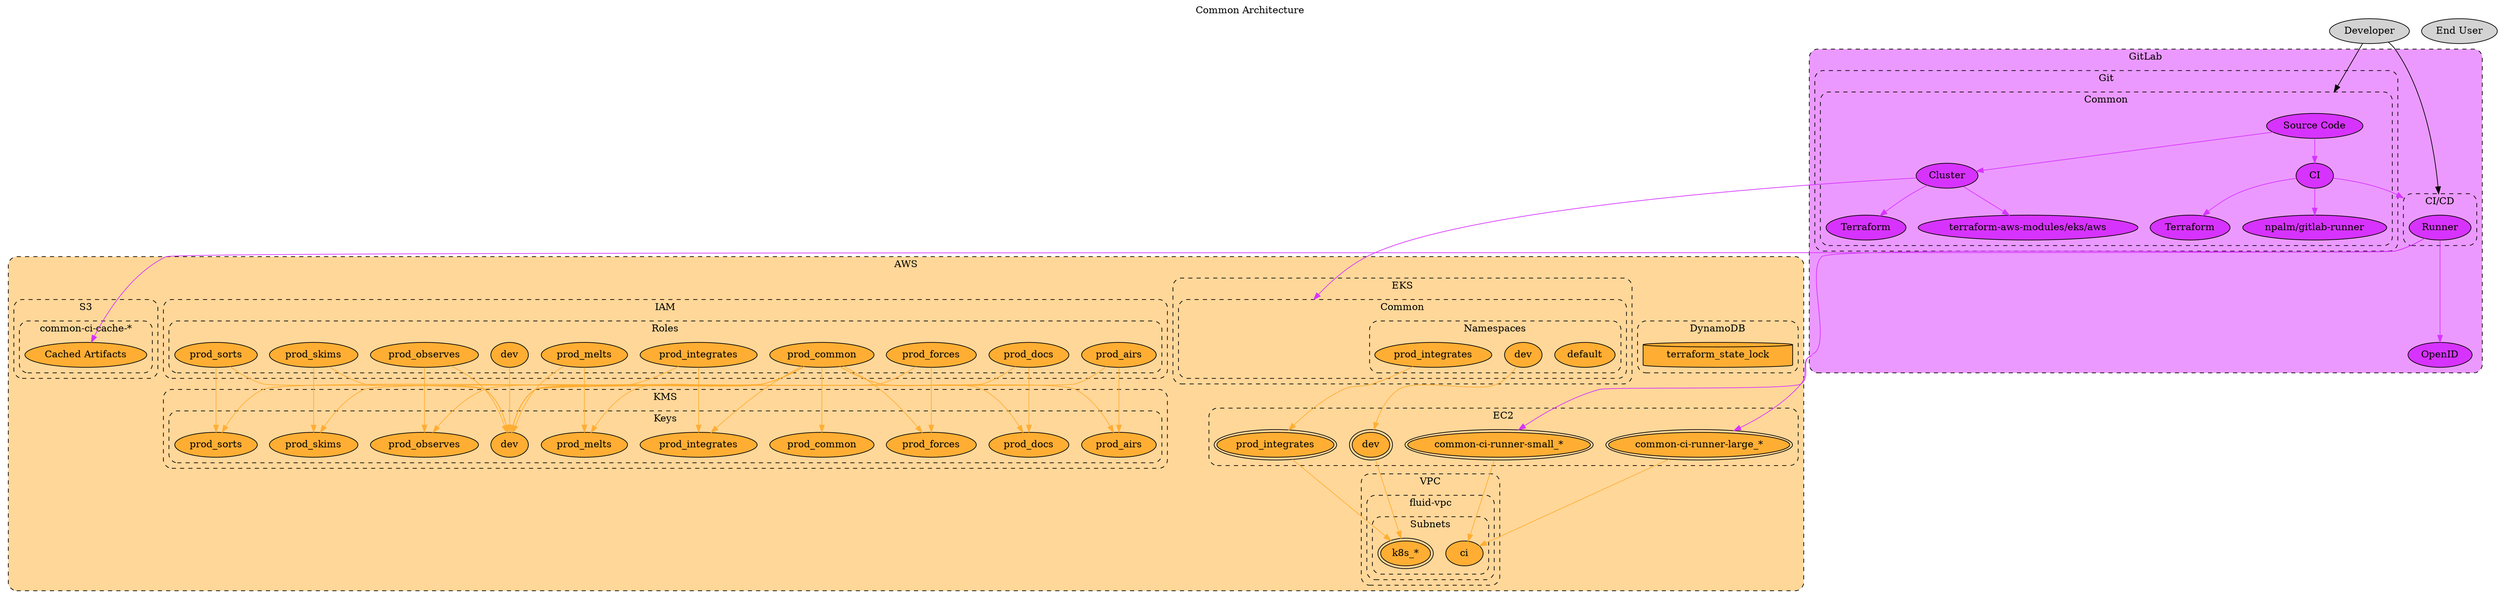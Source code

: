 // SPDX-FileCopyrightText: 2022 Fluid Attacks <development@fluidattacks.com>
//
// SPDX-License-Identifier: MPL-2.0

digraph common {
  label="Common Architecture"
  labelloc="t"
  compound="true"
  concentrate="true"
  scale="scalexy"

  node[style="filled"]
  graph[style="dashed,rounded"]

  subgraph cluster_aws {
    label="AWS"
    bgcolor="0.1 0.4 1.0"
    node[fillcolor="0.1 0.8 1.0"]

    subgraph cluster_aws_dynamodb {
      label="DynamoDB"

      cluster_aws_dynamodb_common_terraform_state_lock[label="terraform_state_lock" shape="cylinder" width="3.0"]
    }

    subgraph cluster_aws_ec2 {
      label="EC2"

      aws_ec2_common_ci_runner_large[label="common-ci-runner-large_*" peripheries="2"]
      aws_ec2_common_ci_runner_small[label="common-ci-runner-small_*" peripheries="2"]
      aws_ec2_dev[label="dev" peripheries="2"]
      aws_ec2_prod_integrates[label="prod_integrates" peripheries="2"]
    }

    subgraph cluster_aws_eks {
      label="EKS"

      subgraph cluster_aws_eks_common {
        label="Common"

        cluster_aws_eks_common[style="invis"]

        subgraph cluster_aws_eks_common_namespaces {
          label="Namespaces"

          aws_eks_common_namespaces_default[label="default"]
          aws_eks_common_namespaces_dev[label="dev"]
          aws_eks_common_namespaces_prod_integrates[label="prod_integrates"]
        }
      }
    }

    subgraph cluster_aws_iam {
      label="IAM"


      subgraph cluster_aws_iam_roles {
        label="Roles"

        aws_iam_roles_dev[label="dev"]
        aws_iam_roles_prod_airs[label="prod_airs"]
        aws_iam_roles_prod_common[label="prod_common"]
        aws_iam_roles_prod_docs[label="prod_docs"]
        aws_iam_roles_prod_forces[label="prod_forces"]
        aws_iam_roles_prod_integrates[label="prod_integrates"]
        aws_iam_roles_prod_melts[label="prod_melts"]
        aws_iam_roles_prod_observes[label="prod_observes"]
        aws_iam_roles_prod_skims[label="prod_skims"]
        aws_iam_roles_prod_sorts[label="prod_sorts"]
      }
    }

    subgraph cluster_aws_kms {
      label="KMS"

      subgraph cluster_aws_kms_keys {
        label="Keys"

        aws_kms_keys_dev[label="dev"]
        aws_kms_keys_prod_airs[label="prod_airs"]
        aws_kms_keys_prod_common[label="prod_common"]
        aws_kms_keys_prod_docs[label="prod_docs"]
        aws_kms_keys_prod_forces[label="prod_forces"]
        aws_kms_keys_prod_integrates[label="prod_integrates"]
        aws_kms_keys_prod_melts[label="prod_melts"]
        aws_kms_keys_prod_observes[label="prod_observes"]
        aws_kms_keys_prod_skims[label="prod_skims"]
        aws_kms_keys_prod_sorts[label="prod_sorts"]
      }
    }

    subgraph cluster_aws_s3 {
      label="S3"

      subgraph cluster_aws_s3_common_ci {
        label="common-ci-cache-*"

        cluster_aws_s3_common_ci_cache[label="Cached Artifacts"]
      }
    }

    subgraph cluster_aws_vpc {
      label="VPC"

      subgraph cluster_aws_vpc_fluid_vpc {
        label="fluid-vpc"

        subgraph cluster_aws_vpc_fluid_vpc_subnets {
          label="Subnets"

          cluster_aws_vpc_fluid_vpc_subnets_ci[label="ci"]
          cluster_aws_vpc_fluid_vpc_subnets_k8s[label="k8s_*", peripheries="2"]
        }
      }
    }
  }

  subgraph cluster_cloudflare {
    label="Cloudflare"
    bgcolor="0.6 0.4 1.0"
    node[fillcolor="0.6 0.8 1.0"]

  }

  subgraph cluster_gitlab {
    label="GitLab"
    bgcolor="0.8 0.4 1.0"
    node[fillcolor="0.8 0.8 1.0"]

    subgraph cluster_gitlab_git {
      label="Git"

      subgraph cluster_gitlab_git_common {
        label="Common"

        gitlab_git_common[label="Source Code"]
        gitlab_git_common_ci[label="CI"]
        gitlab_git_common_ci_terraform[label="Terraform"]
        gitlab_git_common_ci_terraform_npalm_gitlab_runner[label="npalm/gitlab-runner"]
        gitlab_git_common_cluster[label="Cluster"]
        gitlab_git_common_cluster_terraform[label="Terraform"]
        gitlab_git_common_cluster_terraform_terraform_aws_modules_eks_aws[label="terraform-aws-modules/eks/aws"]

      }
    }

    gitlab_open_id_provider[label="OpenID"]

    subgraph cluster_gitlab_ci_cd {
      label="CI/CD"

      gitlab_ci_cd_runner[label="Runner"]
    }
  }

  edge[color="0.1 0.8 1.0"]
  aws_ec2_common_ci_runner_large -> cluster_aws_vpc_fluid_vpc_subnets_ci[]
  aws_ec2_common_ci_runner_small -> cluster_aws_vpc_fluid_vpc_subnets_ci[]
  aws_ec2_dev -> cluster_aws_vpc_fluid_vpc_subnets_k8s[]
  aws_ec2_prod_integrates -> cluster_aws_vpc_fluid_vpc_subnets_k8s[]
  aws_iam_roles_dev -> aws_kms_keys_dev[]
  aws_iam_roles_prod_airs -> aws_kms_keys_dev[]
  aws_iam_roles_prod_airs -> aws_kms_keys_prod_airs[]
  aws_iam_roles_prod_common -> aws_kms_keys_dev[]
  aws_iam_roles_prod_common -> aws_kms_keys_prod_airs[]
  aws_iam_roles_prod_common -> aws_kms_keys_prod_common[]
  aws_iam_roles_prod_common -> aws_kms_keys_prod_docs[]
  aws_iam_roles_prod_common -> aws_kms_keys_prod_forces[]
  aws_iam_roles_prod_common -> aws_kms_keys_prod_integrates[]
  aws_iam_roles_prod_common -> aws_kms_keys_prod_melts[]
  aws_iam_roles_prod_common -> aws_kms_keys_prod_observes[]
  aws_iam_roles_prod_common -> aws_kms_keys_prod_skims[]
  aws_iam_roles_prod_common -> aws_kms_keys_prod_sorts[]
  aws_iam_roles_prod_docs -> aws_kms_keys_dev[]
  aws_iam_roles_prod_docs -> aws_kms_keys_prod_docs[]
  aws_iam_roles_prod_forces -> aws_kms_keys_dev[]
  aws_iam_roles_prod_forces -> aws_kms_keys_prod_forces[]
  aws_iam_roles_prod_integrates -> aws_kms_keys_dev[]
  aws_iam_roles_prod_integrates -> aws_kms_keys_prod_integrates[]
  aws_iam_roles_prod_melts -> aws_kms_keys_dev[]
  aws_iam_roles_prod_melts -> aws_kms_keys_prod_melts[]
  aws_iam_roles_prod_observes -> aws_kms_keys_dev[]
  aws_iam_roles_prod_observes -> aws_kms_keys_prod_observes[]
  aws_iam_roles_prod_skims -> aws_kms_keys_dev[]
  aws_iam_roles_prod_skims -> aws_kms_keys_prod_skims[]
  aws_iam_roles_prod_sorts -> aws_kms_keys_dev[]
  aws_iam_roles_prod_sorts -> aws_kms_keys_prod_sorts[]
  aws_eks_common_namespaces_dev -> aws_ec2_dev[]
  aws_eks_common_namespaces_prod_integrates -> aws_ec2_prod_integrates[]

  edge[color="0.6 0.8 1.0"]

  edge[color="0.8 0.8 1.0"]
  gitlab_ci_cd_runner -> aws_ec2_common_ci_runner_large[]
  gitlab_ci_cd_runner -> aws_ec2_common_ci_runner_small[]
  gitlab_ci_cd_runner -> cluster_aws_s3_common_ci_cache[]
  gitlab_ci_cd_runner -> gitlab_open_id_provider[]
  gitlab_git_common -> gitlab_git_common_ci[]
  gitlab_git_common -> gitlab_git_common_cluster[]
  gitlab_git_common_ci -> gitlab_ci_cd_runner[lhead="cluster_gitlab_ci_cd"]
  gitlab_git_common_ci -> gitlab_git_common_ci_terraform[]
  gitlab_git_common_ci -> gitlab_git_common_ci_terraform_npalm_gitlab_runner[]
  gitlab_git_common_cluster -> cluster_aws_eks_common[lhead="cluster_aws_eks_common"]
  gitlab_git_common_cluster -> gitlab_git_common_cluster_terraform[]
  gitlab_git_common_cluster -> gitlab_git_common_cluster_terraform_terraform_aws_modules_eks_aws[]

  node[fillcolor="/x11/lightgray"]
  customer[label="End User"]
  developer[label="Developer"]

  edge[color="/x11/black"]
  developer -> gitlab_ci_cd_runner[lhead="cluster_gitlab_ci_cd"]
  developer -> gitlab_git_common[lhead="cluster_gitlab_git_common"]
}
